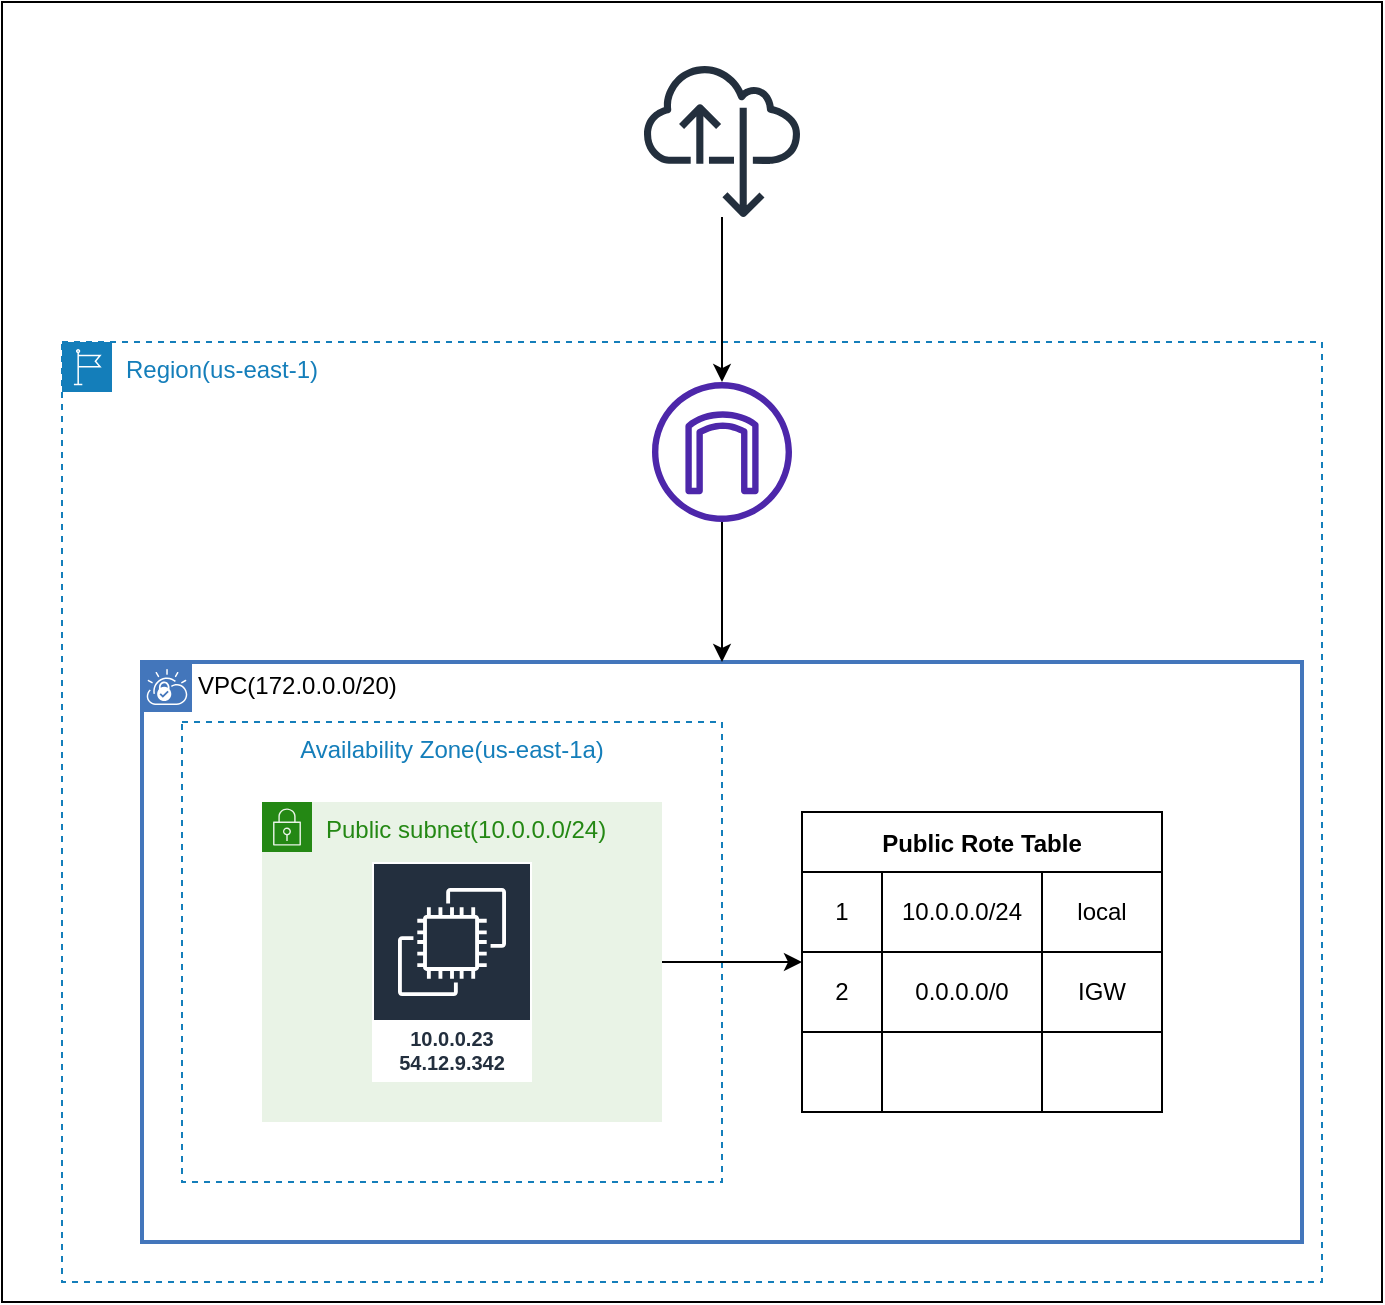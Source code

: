 <mxfile version="15.5.4" type="embed"><diagram id="5Fnp3Gp36UUL6kzFWkRc" name="Page-1"><mxGraphModel dx="1034" dy="608" grid="1" gridSize="10" guides="1" tooltips="1" connect="1" arrows="1" fold="1" page="1" pageScale="1" pageWidth="850" pageHeight="1100" math="0" shadow="0"><root><mxCell id="0"/><mxCell id="1" parent="0"/><mxCell id="3" value="" style="group" vertex="1" connectable="0" parent="1"><mxGeometry x="120" y="39" width="690" height="650" as="geometry"/></mxCell><mxCell id="2" value="" style="rounded=0;whiteSpace=wrap;html=1;" vertex="1" parent="3"><mxGeometry width="690" height="650" as="geometry"/></mxCell><mxCell id="Mdlwy4bTj_w66hoR8pJX-1" value="VPC(172.0.0.0/20)" style="shape=mxgraph.ibm.box;prType=vpc;fontStyle=0;verticalAlign=top;align=left;spacingLeft=32;spacingTop=4;fillColor=none;rounded=0;whiteSpace=wrap;html=1;strokeColor=#4376BB;strokeWidth=2;dashed=0;container=1;spacing=-4;collapsible=0;expand=0;recursiveResize=0;" parent="3" vertex="1"><mxGeometry x="70" y="330" width="580" height="290" as="geometry"/></mxCell><mxCell id="Mdlwy4bTj_w66hoR8pJX-6" value="Availability Zone(us-east-1a)" style="fillColor=none;strokeColor=#147EBA;dashed=1;verticalAlign=top;fontStyle=0;fontColor=#147EBA;" parent="Mdlwy4bTj_w66hoR8pJX-1" vertex="1"><mxGeometry x="20" y="30" width="270" height="230" as="geometry"/></mxCell><mxCell id="E6n8bj3mth_TUjgBILko-22" style="edgeStyle=orthogonalEdgeStyle;rounded=0;orthogonalLoop=1;jettySize=auto;html=1;" parent="Mdlwy4bTj_w66hoR8pJX-1" source="E6n8bj3mth_TUjgBILko-2" target="E6n8bj3mth_TUjgBILko-7" edge="1"><mxGeometry relative="1" as="geometry"/></mxCell><mxCell id="E6n8bj3mth_TUjgBILko-2" value="Public subnet(10.0.0.0/24)" style="points=[[0,0],[0.25,0],[0.5,0],[0.75,0],[1,0],[1,0.25],[1,0.5],[1,0.75],[1,1],[0.75,1],[0.5,1],[0.25,1],[0,1],[0,0.75],[0,0.5],[0,0.25]];outlineConnect=0;gradientColor=none;html=1;whiteSpace=wrap;fontSize=12;fontStyle=0;container=1;pointerEvents=0;collapsible=0;recursiveResize=0;shape=mxgraph.aws4.group;grIcon=mxgraph.aws4.group_security_group;grStroke=0;strokeColor=#248814;fillColor=#E9F3E6;verticalAlign=top;align=left;spacingLeft=30;fontColor=#248814;dashed=0;" parent="Mdlwy4bTj_w66hoR8pJX-1" vertex="1"><mxGeometry x="60" y="70" width="200" height="160" as="geometry"/></mxCell><mxCell id="E6n8bj3mth_TUjgBILko-3" value="10.0.0.23&lt;br&gt;54.12.9.342" style="sketch=0;outlineConnect=0;fontColor=#232F3E;gradientColor=none;strokeColor=#ffffff;fillColor=#232F3E;dashed=0;verticalLabelPosition=middle;verticalAlign=bottom;align=center;html=1;whiteSpace=wrap;fontSize=10;fontStyle=1;spacing=3;shape=mxgraph.aws4.productIcon;prIcon=mxgraph.aws4.ec2;" parent="Mdlwy4bTj_w66hoR8pJX-1" vertex="1"><mxGeometry x="115" y="100" width="80" height="110" as="geometry"/></mxCell><mxCell id="E6n8bj3mth_TUjgBILko-7" value="Public Rote Table" style="shape=table;startSize=30;container=1;collapsible=0;childLayout=tableLayout;fontStyle=1;align=center;" parent="Mdlwy4bTj_w66hoR8pJX-1" vertex="1"><mxGeometry x="330" y="75" width="180" height="150" as="geometry"/></mxCell><mxCell id="E6n8bj3mth_TUjgBILko-8" value="" style="shape=tableRow;horizontal=0;startSize=0;swimlaneHead=0;swimlaneBody=0;top=0;left=0;bottom=0;right=0;collapsible=0;dropTarget=0;fillColor=none;points=[[0,0.5],[1,0.5]];portConstraint=eastwest;" parent="E6n8bj3mth_TUjgBILko-7" vertex="1"><mxGeometry y="30" width="180" height="40" as="geometry"/></mxCell><mxCell id="E6n8bj3mth_TUjgBILko-9" value="1" style="shape=partialRectangle;html=1;whiteSpace=wrap;connectable=0;fillColor=none;top=0;left=0;bottom=0;right=0;overflow=hidden;" parent="E6n8bj3mth_TUjgBILko-8" vertex="1"><mxGeometry width="40" height="40" as="geometry"><mxRectangle width="40" height="40" as="alternateBounds"/></mxGeometry></mxCell><mxCell id="E6n8bj3mth_TUjgBILko-10" value="10.0.0.0/24" style="shape=partialRectangle;html=1;whiteSpace=wrap;connectable=0;fillColor=none;top=0;left=0;bottom=0;right=0;overflow=hidden;" parent="E6n8bj3mth_TUjgBILko-8" vertex="1"><mxGeometry x="40" width="80" height="40" as="geometry"><mxRectangle width="80" height="40" as="alternateBounds"/></mxGeometry></mxCell><mxCell id="E6n8bj3mth_TUjgBILko-11" value="local" style="shape=partialRectangle;html=1;whiteSpace=wrap;connectable=0;fillColor=none;top=0;left=0;bottom=0;right=0;overflow=hidden;" parent="E6n8bj3mth_TUjgBILko-8" vertex="1"><mxGeometry x="120" width="60" height="40" as="geometry"><mxRectangle width="60" height="40" as="alternateBounds"/></mxGeometry></mxCell><mxCell id="E6n8bj3mth_TUjgBILko-12" value="" style="shape=tableRow;horizontal=0;startSize=0;swimlaneHead=0;swimlaneBody=0;top=0;left=0;bottom=0;right=0;collapsible=0;dropTarget=0;fillColor=none;points=[[0,0.5],[1,0.5]];portConstraint=eastwest;" parent="E6n8bj3mth_TUjgBILko-7" vertex="1"><mxGeometry y="70" width="180" height="40" as="geometry"/></mxCell><mxCell id="E6n8bj3mth_TUjgBILko-13" value="2" style="shape=partialRectangle;html=1;whiteSpace=wrap;connectable=0;fillColor=none;top=0;left=0;bottom=0;right=0;overflow=hidden;" parent="E6n8bj3mth_TUjgBILko-12" vertex="1"><mxGeometry width="40" height="40" as="geometry"><mxRectangle width="40" height="40" as="alternateBounds"/></mxGeometry></mxCell><mxCell id="E6n8bj3mth_TUjgBILko-14" value="0.0.0.0/0" style="shape=partialRectangle;html=1;whiteSpace=wrap;connectable=0;fillColor=none;top=0;left=0;bottom=0;right=0;overflow=hidden;" parent="E6n8bj3mth_TUjgBILko-12" vertex="1"><mxGeometry x="40" width="80" height="40" as="geometry"><mxRectangle width="80" height="40" as="alternateBounds"/></mxGeometry></mxCell><mxCell id="E6n8bj3mth_TUjgBILko-15" value="IGW" style="shape=partialRectangle;html=1;whiteSpace=wrap;connectable=0;fillColor=none;top=0;left=0;bottom=0;right=0;overflow=hidden;" parent="E6n8bj3mth_TUjgBILko-12" vertex="1"><mxGeometry x="120" width="60" height="40" as="geometry"><mxRectangle width="60" height="40" as="alternateBounds"/></mxGeometry></mxCell><mxCell id="E6n8bj3mth_TUjgBILko-16" value="" style="shape=tableRow;horizontal=0;startSize=0;swimlaneHead=0;swimlaneBody=0;top=0;left=0;bottom=0;right=0;collapsible=0;dropTarget=0;fillColor=none;points=[[0,0.5],[1,0.5]];portConstraint=eastwest;" parent="E6n8bj3mth_TUjgBILko-7" vertex="1"><mxGeometry y="110" width="180" height="40" as="geometry"/></mxCell><mxCell id="E6n8bj3mth_TUjgBILko-17" value="" style="shape=partialRectangle;html=1;whiteSpace=wrap;connectable=0;fillColor=none;top=0;left=0;bottom=0;right=0;overflow=hidden;" parent="E6n8bj3mth_TUjgBILko-16" vertex="1"><mxGeometry width="40" height="40" as="geometry"><mxRectangle width="40" height="40" as="alternateBounds"/></mxGeometry></mxCell><mxCell id="E6n8bj3mth_TUjgBILko-18" value="" style="shape=partialRectangle;html=1;whiteSpace=wrap;connectable=0;fillColor=none;top=0;left=0;bottom=0;right=0;overflow=hidden;" parent="E6n8bj3mth_TUjgBILko-16" vertex="1"><mxGeometry x="40" width="80" height="40" as="geometry"><mxRectangle width="80" height="40" as="alternateBounds"/></mxGeometry></mxCell><mxCell id="E6n8bj3mth_TUjgBILko-19" value="" style="shape=partialRectangle;html=1;whiteSpace=wrap;connectable=0;fillColor=none;top=0;left=0;bottom=0;right=0;overflow=hidden;" parent="E6n8bj3mth_TUjgBILko-16" vertex="1"><mxGeometry x="120" width="60" height="40" as="geometry"><mxRectangle width="60" height="40" as="alternateBounds"/></mxGeometry></mxCell><mxCell id="Mdlwy4bTj_w66hoR8pJX-2" value="Region(us-east-1)" style="points=[[0,0],[0.25,0],[0.5,0],[0.75,0],[1,0],[1,0.25],[1,0.5],[1,0.75],[1,1],[0.75,1],[0.5,1],[0.25,1],[0,1],[0,0.75],[0,0.5],[0,0.25]];outlineConnect=0;gradientColor=none;html=1;whiteSpace=wrap;fontSize=12;fontStyle=0;container=1;pointerEvents=0;collapsible=0;recursiveResize=0;shape=mxgraph.aws4.group;grIcon=mxgraph.aws4.group_region;strokeColor=#147EBA;fillColor=none;verticalAlign=top;align=left;spacingLeft=30;fontColor=#147EBA;dashed=1;" parent="3" vertex="1"><mxGeometry x="30" y="170" width="630" height="470" as="geometry"/></mxCell><mxCell id="Mdlwy4bTj_w66hoR8pJX-5" value="" style="sketch=0;outlineConnect=0;fontColor=#232F3E;gradientColor=none;fillColor=#4D27AA;strokeColor=none;dashed=0;verticalLabelPosition=bottom;verticalAlign=top;align=center;html=1;fontSize=12;fontStyle=0;aspect=fixed;pointerEvents=1;shape=mxgraph.aws4.internet_gateway;" parent="Mdlwy4bTj_w66hoR8pJX-2" vertex="1"><mxGeometry x="295" y="20" width="70" height="70" as="geometry"/></mxCell><mxCell id="E6n8bj3mth_TUjgBILko-4" style="edgeStyle=orthogonalEdgeStyle;rounded=0;orthogonalLoop=1;jettySize=auto;html=1;" parent="3" source="Mdlwy4bTj_w66hoR8pJX-3" target="Mdlwy4bTj_w66hoR8pJX-5" edge="1"><mxGeometry relative="1" as="geometry"/></mxCell><mxCell id="Mdlwy4bTj_w66hoR8pJX-3" value="" style="sketch=0;outlineConnect=0;fontColor=#232F3E;gradientColor=none;fillColor=#232F3D;strokeColor=none;dashed=0;verticalLabelPosition=bottom;verticalAlign=top;align=center;html=1;fontSize=12;fontStyle=0;aspect=fixed;pointerEvents=1;shape=mxgraph.aws4.internet_alt22;" parent="3" vertex="1"><mxGeometry x="321" y="30" width="78" height="78" as="geometry"/></mxCell><mxCell id="E6n8bj3mth_TUjgBILko-5" style="edgeStyle=orthogonalEdgeStyle;rounded=0;orthogonalLoop=1;jettySize=auto;html=1;" parent="3" source="Mdlwy4bTj_w66hoR8pJX-5" target="Mdlwy4bTj_w66hoR8pJX-1" edge="1"><mxGeometry relative="1" as="geometry"/></mxCell></root></mxGraphModel></diagram></mxfile>
